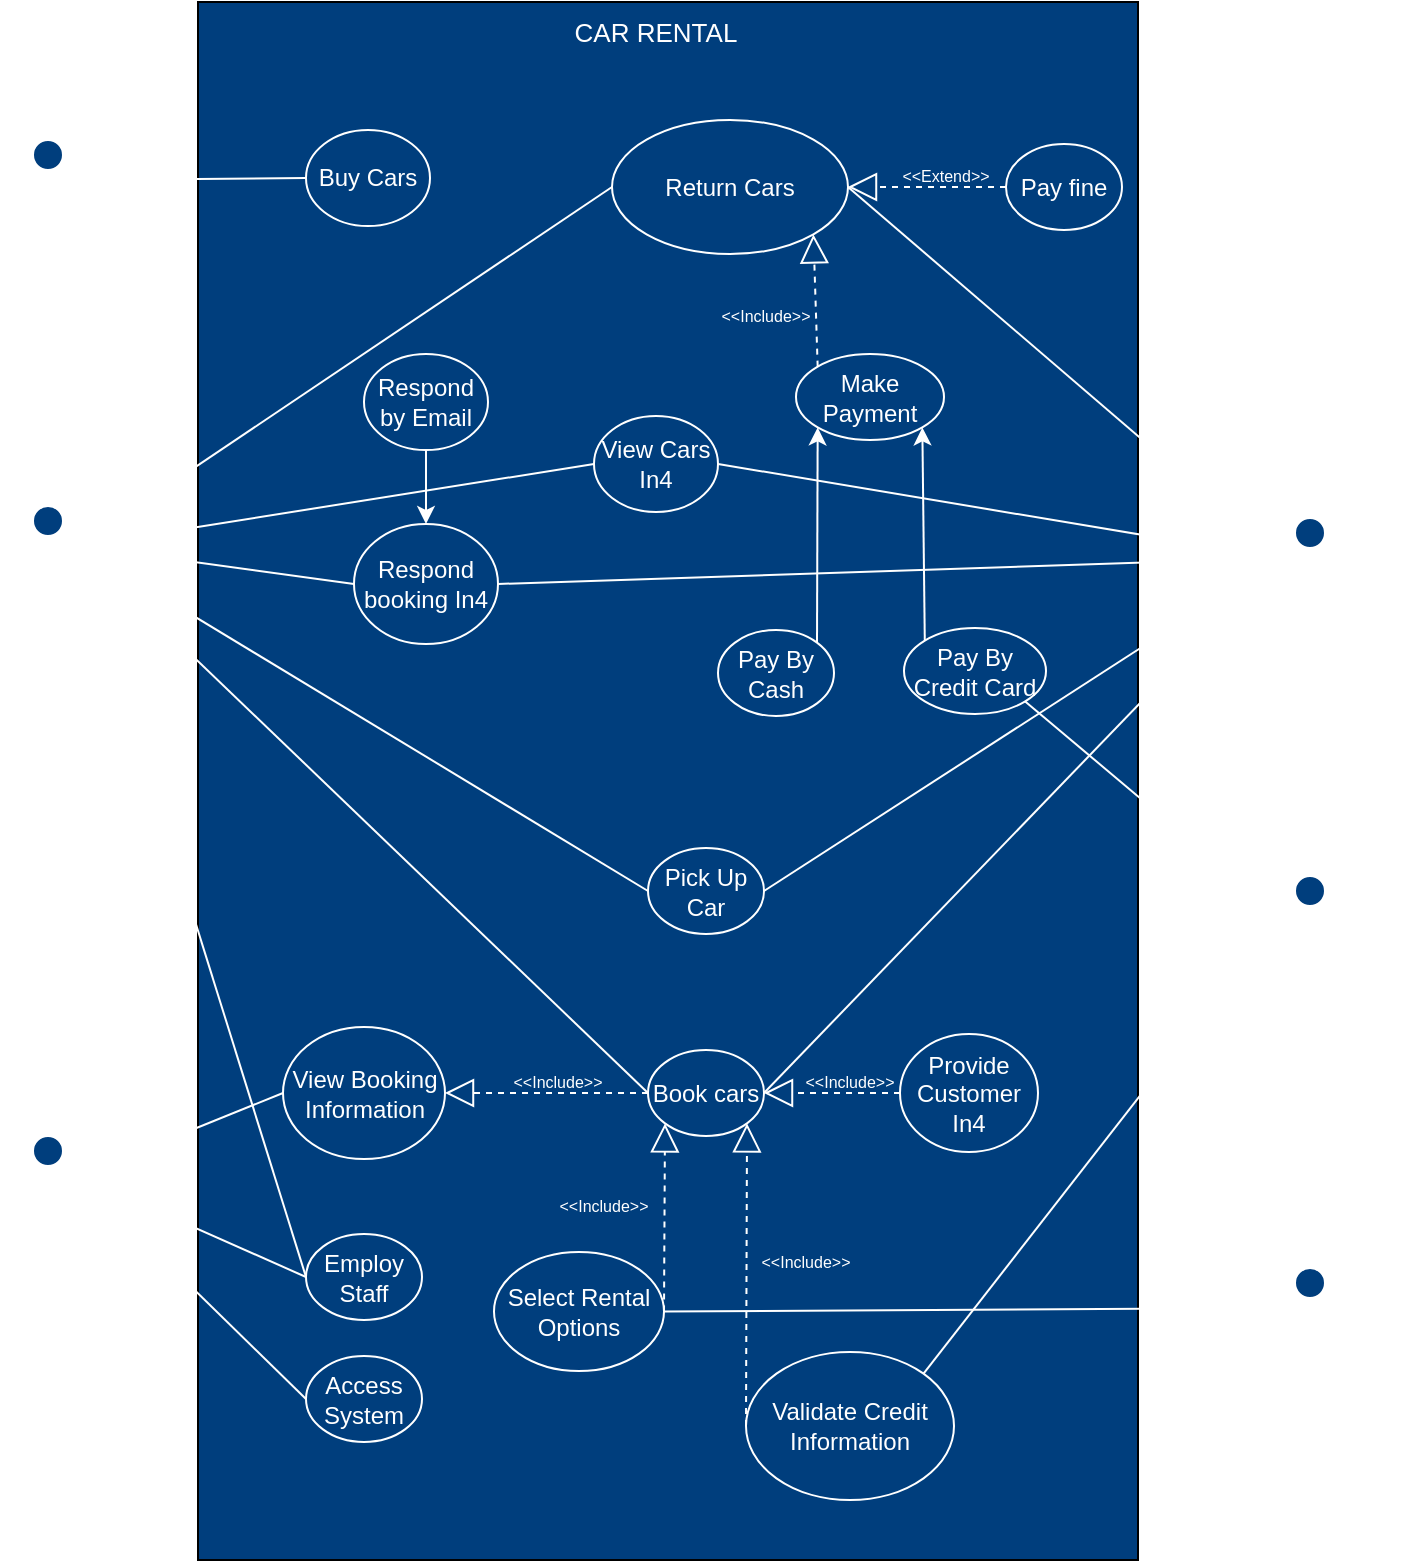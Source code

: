 <mxfile version="24.8.4">
  <diagram name="Page-1" id="Ev3-sXDfc9plQagzAYDV">
    <mxGraphModel dx="1909" dy="1096" grid="0" gridSize="10" guides="1" tooltips="1" connect="1" arrows="1" fold="1" page="1" pageScale="1" pageWidth="827" pageHeight="1169" background="#FFFFFF" math="0" shadow="0">
      <root>
        <mxCell id="0" />
        <mxCell id="1" parent="0" />
        <mxCell id="_uebAOKSwzyzQMGw8vvL-76" value="" style="group" vertex="1" connectable="0" parent="1">
          <mxGeometry x="83" y="86" width="661" height="779" as="geometry" />
        </mxCell>
        <mxCell id="_uebAOKSwzyzQMGw8vvL-1" value="" style="rounded=0;whiteSpace=wrap;html=1;fillColor=#003E7D;" vertex="1" parent="_uebAOKSwzyzQMGw8vvL-76">
          <mxGeometry x="90" width="470" height="779" as="geometry" />
        </mxCell>
        <mxCell id="_uebAOKSwzyzQMGw8vvL-2" value="&lt;font color=&quot;#ffffff&quot;&gt;Staff&lt;/font&gt;" style="shape=umlActor;verticalLabelPosition=bottom;verticalAlign=top;html=1;outlineConnect=0;strokeColor=#FFFFFF;fillColor=#003E7D;" vertex="1" parent="_uebAOKSwzyzQMGw8vvL-76">
          <mxGeometry y="252" width="30" height="60" as="geometry" />
        </mxCell>
        <mxCell id="_uebAOKSwzyzQMGw8vvL-3" value="&lt;font color=&quot;#ffffff&quot;&gt;Manager&lt;/font&gt;" style="shape=umlActor;verticalLabelPosition=bottom;verticalAlign=top;html=1;outlineConnect=0;strokeColor=#FFFFFF;fillColor=#003E7D;" vertex="1" parent="_uebAOKSwzyzQMGw8vvL-76">
          <mxGeometry y="567" width="30" height="60" as="geometry" />
        </mxCell>
        <mxCell id="_uebAOKSwzyzQMGw8vvL-5" value="&lt;font color=&quot;#ffffff&quot;&gt;Customer&lt;/font&gt;" style="shape=umlActor;verticalLabelPosition=bottom;verticalAlign=top;html=1;outlineConnect=0;strokeColor=#FFFFFF;fillColor=#003E7D;" vertex="1" parent="_uebAOKSwzyzQMGw8vvL-76">
          <mxGeometry x="631" y="258" width="30" height="60" as="geometry" />
        </mxCell>
        <mxCell id="_uebAOKSwzyzQMGw8vvL-9" value="&lt;font color=&quot;#ffffff&quot;&gt;Employ Staff&lt;/font&gt;" style="ellipse;whiteSpace=wrap;html=1;strokeColor=#FFFFFF;fillColor=#003E7D;" vertex="1" parent="_uebAOKSwzyzQMGw8vvL-76">
          <mxGeometry x="144" y="616" width="58" height="43" as="geometry" />
        </mxCell>
        <mxCell id="_uebAOKSwzyzQMGw8vvL-10" value="&lt;font color=&quot;#ffffff&quot;&gt;View Booking Information&lt;/font&gt;" style="ellipse;whiteSpace=wrap;html=1;strokeColor=#FFFFFF;fillColor=#003E7D;" vertex="1" parent="_uebAOKSwzyzQMGw8vvL-76">
          <mxGeometry x="132.5" y="512.5" width="81" height="66" as="geometry" />
        </mxCell>
        <mxCell id="_uebAOKSwzyzQMGw8vvL-11" value="&lt;font color=&quot;#ffffff&quot;&gt;Access System&lt;/font&gt;" style="ellipse;whiteSpace=wrap;html=1;strokeColor=#FFFFFF;fillColor=#003E7D;" vertex="1" parent="_uebAOKSwzyzQMGw8vvL-76">
          <mxGeometry x="144" y="677" width="58" height="43" as="geometry" />
        </mxCell>
        <mxCell id="_uebAOKSwzyzQMGw8vvL-12" value="&lt;font color=&quot;#ffffff&quot;&gt;Return Cars&lt;/font&gt;" style="ellipse;whiteSpace=wrap;html=1;strokeColor=#FFFFFF;fillColor=#003E7D;" vertex="1" parent="_uebAOKSwzyzQMGw8vvL-76">
          <mxGeometry x="297" y="59" width="118" height="67" as="geometry" />
        </mxCell>
        <mxCell id="_uebAOKSwzyzQMGw8vvL-13" value="&lt;font color=&quot;#ffffff&quot;&gt;View Cars In4&lt;/font&gt;" style="ellipse;whiteSpace=wrap;html=1;strokeColor=#FFFFFF;fillColor=#003E7D;" vertex="1" parent="_uebAOKSwzyzQMGw8vvL-76">
          <mxGeometry x="288" y="207" width="62" height="48" as="geometry" />
        </mxCell>
        <mxCell id="_uebAOKSwzyzQMGw8vvL-16" value="&lt;font color=&quot;#ffffff&quot;&gt;Make Payment&lt;/font&gt;" style="ellipse;whiteSpace=wrap;html=1;strokeColor=#FFFFFF;fillColor=#003E7D;" vertex="1" parent="_uebAOKSwzyzQMGw8vvL-76">
          <mxGeometry x="389" y="176" width="74" height="43" as="geometry" />
        </mxCell>
        <mxCell id="_uebAOKSwzyzQMGw8vvL-17" value="&lt;font color=&quot;#ffffff&quot;&gt;Pick Up Car&lt;/font&gt;" style="ellipse;whiteSpace=wrap;html=1;strokeColor=#FFFFFF;fillColor=#003E7D;" vertex="1" parent="_uebAOKSwzyzQMGw8vvL-76">
          <mxGeometry x="315" y="423" width="58" height="43" as="geometry" />
        </mxCell>
        <mxCell id="_uebAOKSwzyzQMGw8vvL-18" value="&lt;font color=&quot;#ffffff&quot;&gt;Pay By Cash&lt;/font&gt;" style="ellipse;whiteSpace=wrap;html=1;strokeColor=#FFFFFF;fillColor=#003E7D;" vertex="1" parent="_uebAOKSwzyzQMGw8vvL-76">
          <mxGeometry x="350" y="314" width="58" height="43" as="geometry" />
        </mxCell>
        <mxCell id="_uebAOKSwzyzQMGw8vvL-19" value="&lt;font color=&quot;#ffffff&quot;&gt;Pay By Credit Card&lt;/font&gt;" style="ellipse;whiteSpace=wrap;html=1;strokeColor=#FFFFFF;fillColor=#003E7D;" vertex="1" parent="_uebAOKSwzyzQMGw8vvL-76">
          <mxGeometry x="443" y="313" width="71" height="43" as="geometry" />
        </mxCell>
        <mxCell id="_uebAOKSwzyzQMGw8vvL-20" value="&lt;font color=&quot;#ffffff&quot;&gt;Book cars&lt;/font&gt;" style="ellipse;whiteSpace=wrap;html=1;strokeColor=#FFFFFF;fillColor=#003E7D;" vertex="1" parent="_uebAOKSwzyzQMGw8vvL-76">
          <mxGeometry x="315" y="524" width="58" height="43" as="geometry" />
        </mxCell>
        <mxCell id="_uebAOKSwzyzQMGw8vvL-22" value="&lt;font color=&quot;#ffffff&quot;&gt;Provide Customer In4&lt;/font&gt;" style="ellipse;whiteSpace=wrap;html=1;strokeColor=#FFFFFF;fillColor=#003E7D;" vertex="1" parent="_uebAOKSwzyzQMGw8vvL-76">
          <mxGeometry x="441" y="516" width="69" height="59" as="geometry" />
        </mxCell>
        <mxCell id="_uebAOKSwzyzQMGw8vvL-23" value="&lt;font color=&quot;#ffffff&quot;&gt;Respond by Email&lt;/font&gt;" style="ellipse;whiteSpace=wrap;html=1;strokeColor=#FFFFFF;fillColor=#003E7D;" vertex="1" parent="_uebAOKSwzyzQMGw8vvL-76">
          <mxGeometry x="173" y="176" width="62" height="48" as="geometry" />
        </mxCell>
        <mxCell id="_uebAOKSwzyzQMGw8vvL-24" value="&lt;font color=&quot;#ffffff&quot;&gt;Respond booking In4&lt;/font&gt;" style="ellipse;whiteSpace=wrap;html=1;strokeColor=#FFFFFF;fillColor=#003E7D;" vertex="1" parent="_uebAOKSwzyzQMGw8vvL-76">
          <mxGeometry x="168" y="261" width="72" height="60" as="geometry" />
        </mxCell>
        <mxCell id="_uebAOKSwzyzQMGw8vvL-25" value="&lt;font color=&quot;#ffffff&quot;&gt;Pay fine&lt;/font&gt;" style="ellipse;whiteSpace=wrap;html=1;strokeColor=#FFFFFF;fillColor=#003E7D;" vertex="1" parent="_uebAOKSwzyzQMGw8vvL-76">
          <mxGeometry x="494" y="71" width="58" height="43" as="geometry" />
        </mxCell>
        <mxCell id="_uebAOKSwzyzQMGw8vvL-26" value="&lt;font color=&quot;#ffffff&quot;&gt;Validate Credit Information&lt;/font&gt;" style="ellipse;whiteSpace=wrap;html=1;strokeColor=#FFFFFF;fillColor=#003E7D;" vertex="1" parent="_uebAOKSwzyzQMGw8vvL-76">
          <mxGeometry x="364" y="675" width="104" height="74" as="geometry" />
        </mxCell>
        <mxCell id="_uebAOKSwzyzQMGw8vvL-27" value="&lt;font color=&quot;#ffffff&quot;&gt;Select Rental Options&lt;/font&gt;" style="ellipse;whiteSpace=wrap;html=1;strokeColor=#FFFFFF;fillColor=#003E7D;" vertex="1" parent="_uebAOKSwzyzQMGw8vvL-76">
          <mxGeometry x="238" y="625" width="85" height="59.5" as="geometry" />
        </mxCell>
        <mxCell id="_uebAOKSwzyzQMGw8vvL-30" value="" style="endArrow=none;html=1;rounded=0;exitX=1;exitY=0.333;exitDx=0;exitDy=0;exitPerimeter=0;entryX=0;entryY=0.5;entryDx=0;entryDy=0;strokeColor=#FFFFFF;" edge="1" parent="_uebAOKSwzyzQMGw8vvL-76" source="_uebAOKSwzyzQMGw8vvL-2" target="_uebAOKSwzyzQMGw8vvL-24">
          <mxGeometry width="50" height="50" relative="1" as="geometry">
            <mxPoint x="159" y="508" as="sourcePoint" />
            <mxPoint x="209" y="458" as="targetPoint" />
          </mxGeometry>
        </mxCell>
        <mxCell id="_uebAOKSwzyzQMGw8vvL-31" value="" style="endArrow=none;html=1;rounded=0;entryX=0;entryY=0.5;entryDx=0;entryDy=0;strokeColor=#FFFFFF;exitX=1;exitY=0.333;exitDx=0;exitDy=0;exitPerimeter=0;" edge="1" parent="_uebAOKSwzyzQMGw8vvL-76" source="_uebAOKSwzyzQMGw8vvL-2" target="_uebAOKSwzyzQMGw8vvL-13">
          <mxGeometry width="50" height="50" relative="1" as="geometry">
            <mxPoint x="62" y="282" as="sourcePoint" />
            <mxPoint x="147" y="331" as="targetPoint" />
          </mxGeometry>
        </mxCell>
        <mxCell id="_uebAOKSwzyzQMGw8vvL-32" value="" style="endArrow=none;html=1;rounded=0;entryX=1;entryY=0.5;entryDx=0;entryDy=0;exitX=0;exitY=0.333;exitDx=0;exitDy=0;exitPerimeter=0;strokeColor=#FFFFFF;" edge="1" parent="_uebAOKSwzyzQMGw8vvL-76" source="_uebAOKSwzyzQMGw8vvL-5" target="_uebAOKSwzyzQMGw8vvL-13">
          <mxGeometry width="50" height="50" relative="1" as="geometry">
            <mxPoint x="602" y="242" as="sourcePoint" />
            <mxPoint x="157" y="341" as="targetPoint" />
          </mxGeometry>
        </mxCell>
        <mxCell id="_uebAOKSwzyzQMGw8vvL-33" value="" style="endArrow=none;html=1;rounded=0;entryX=0;entryY=0.5;entryDx=0;entryDy=0;strokeColor=#FFFFFF;exitX=1;exitY=0.333;exitDx=0;exitDy=0;exitPerimeter=0;" edge="1" parent="_uebAOKSwzyzQMGw8vvL-76" source="_uebAOKSwzyzQMGw8vvL-2" target="_uebAOKSwzyzQMGw8vvL-12">
          <mxGeometry width="50" height="50" relative="1" as="geometry">
            <mxPoint x="44" y="301" as="sourcePoint" />
            <mxPoint x="350" y="270" as="targetPoint" />
          </mxGeometry>
        </mxCell>
        <mxCell id="_uebAOKSwzyzQMGw8vvL-34" value="" style="endArrow=none;html=1;rounded=0;entryX=1;entryY=0.5;entryDx=0;entryDy=0;exitX=0;exitY=0.333;exitDx=0;exitDy=0;exitPerimeter=0;strokeColor=#FFFFFF;" edge="1" parent="_uebAOKSwzyzQMGw8vvL-76" source="_uebAOKSwzyzQMGw8vvL-5" target="_uebAOKSwzyzQMGw8vvL-12">
          <mxGeometry width="50" height="50" relative="1" as="geometry">
            <mxPoint x="651" y="298" as="sourcePoint" />
            <mxPoint x="360" y="280" as="targetPoint" />
          </mxGeometry>
        </mxCell>
        <mxCell id="_uebAOKSwzyzQMGw8vvL-35" value="" style="endArrow=none;html=1;rounded=0;entryX=1;entryY=0.333;entryDx=0;entryDy=0;exitX=0;exitY=0.5;exitDx=0;exitDy=0;strokeColor=#FFFFFF;entryPerimeter=0;" edge="1" parent="_uebAOKSwzyzQMGw8vvL-76" source="_uebAOKSwzyzQMGw8vvL-20" target="_uebAOKSwzyzQMGw8vvL-2">
          <mxGeometry width="50" height="50" relative="1" as="geometry">
            <mxPoint x="661" y="308" as="sourcePoint" />
            <mxPoint x="370" y="290" as="targetPoint" />
          </mxGeometry>
        </mxCell>
        <mxCell id="_uebAOKSwzyzQMGw8vvL-36" value="" style="endArrow=none;html=1;rounded=0;entryX=0;entryY=0.333;entryDx=0;entryDy=0;exitX=1;exitY=0.5;exitDx=0;exitDy=0;strokeColor=#FFFFFF;entryPerimeter=0;" edge="1" parent="_uebAOKSwzyzQMGw8vvL-76" source="_uebAOKSwzyzQMGw8vvL-20" target="_uebAOKSwzyzQMGw8vvL-5">
          <mxGeometry width="50" height="50" relative="1" as="geometry">
            <mxPoint x="325" y="555" as="sourcePoint" />
            <mxPoint x="40" y="282" as="targetPoint" />
          </mxGeometry>
        </mxCell>
        <mxCell id="_uebAOKSwzyzQMGw8vvL-37" value="" style="endArrow=none;html=1;rounded=0;entryX=1;entryY=0.333;entryDx=0;entryDy=0;exitX=0;exitY=0.5;exitDx=0;exitDy=0;strokeColor=#FFFFFF;entryPerimeter=0;" edge="1" parent="_uebAOKSwzyzQMGw8vvL-76" source="_uebAOKSwzyzQMGw8vvL-10" target="_uebAOKSwzyzQMGw8vvL-3">
          <mxGeometry width="50" height="50" relative="1" as="geometry">
            <mxPoint x="325" y="555" as="sourcePoint" />
            <mxPoint x="40" y="282" as="targetPoint" />
          </mxGeometry>
        </mxCell>
        <mxCell id="_uebAOKSwzyzQMGw8vvL-38" value="" style="endArrow=none;html=1;rounded=0;entryX=1;entryY=0.333;entryDx=0;entryDy=0;exitX=0;exitY=0.5;exitDx=0;exitDy=0;strokeColor=#FFFFFF;entryPerimeter=0;" edge="1" parent="_uebAOKSwzyzQMGw8vvL-76" source="_uebAOKSwzyzQMGw8vvL-9" target="_uebAOKSwzyzQMGw8vvL-3">
          <mxGeometry width="50" height="50" relative="1" as="geometry">
            <mxPoint x="143" y="555" as="sourcePoint" />
            <mxPoint x="40" y="597" as="targetPoint" />
          </mxGeometry>
        </mxCell>
        <mxCell id="_uebAOKSwzyzQMGw8vvL-39" value="" style="endArrow=none;html=1;rounded=0;entryX=1;entryY=0.333;entryDx=0;entryDy=0;exitX=0;exitY=0.5;exitDx=0;exitDy=0;strokeColor=#FFFFFF;entryPerimeter=0;" edge="1" parent="_uebAOKSwzyzQMGw8vvL-76" source="_uebAOKSwzyzQMGw8vvL-11" target="_uebAOKSwzyzQMGw8vvL-3">
          <mxGeometry width="50" height="50" relative="1" as="geometry">
            <mxPoint x="154" y="648" as="sourcePoint" />
            <mxPoint x="40" y="597" as="targetPoint" />
          </mxGeometry>
        </mxCell>
        <mxCell id="_uebAOKSwzyzQMGw8vvL-41" value="" style="endArrow=none;html=1;rounded=0;entryX=1;entryY=0.5;entryDx=0;entryDy=0;exitX=0;exitY=0.333;exitDx=0;exitDy=0;exitPerimeter=0;strokeColor=#FFFFFF;" edge="1" parent="_uebAOKSwzyzQMGw8vvL-76" source="_uebAOKSwzyzQMGw8vvL-5" target="_uebAOKSwzyzQMGw8vvL-24">
          <mxGeometry width="50" height="50" relative="1" as="geometry">
            <mxPoint x="641" y="288" as="sourcePoint" />
            <mxPoint x="350" y="270" as="targetPoint" />
          </mxGeometry>
        </mxCell>
        <mxCell id="_uebAOKSwzyzQMGw8vvL-42" value="&lt;font color=&quot;#ffffff&quot;&gt;CEO&lt;/font&gt;" style="shape=umlActor;verticalLabelPosition=bottom;verticalAlign=top;html=1;outlineConnect=0;strokeColor=#FFFFFF;fillColor=#003E7D;" vertex="1" parent="_uebAOKSwzyzQMGw8vvL-76">
          <mxGeometry y="69" width="30" height="60" as="geometry" />
        </mxCell>
        <mxCell id="_uebAOKSwzyzQMGw8vvL-43" value="&lt;font color=&quot;#ffffff&quot;&gt;Buy Cars&lt;/font&gt;" style="ellipse;whiteSpace=wrap;html=1;strokeColor=#FFFFFF;fillColor=#003E7D;" vertex="1" parent="_uebAOKSwzyzQMGw8vvL-76">
          <mxGeometry x="144" y="64" width="62" height="48" as="geometry" />
        </mxCell>
        <mxCell id="_uebAOKSwzyzQMGw8vvL-44" value="" style="endArrow=none;html=1;rounded=0;entryX=0;entryY=0.333;entryDx=0;entryDy=0;exitX=1;exitY=0.5;exitDx=0;exitDy=0;strokeColor=#FFFFFF;entryPerimeter=0;" edge="1" parent="_uebAOKSwzyzQMGw8vvL-76" source="_uebAOKSwzyzQMGw8vvL-17" target="_uebAOKSwzyzQMGw8vvL-5">
          <mxGeometry width="50" height="50" relative="1" as="geometry">
            <mxPoint x="383" y="556" as="sourcePoint" />
            <mxPoint x="641" y="288" as="targetPoint" />
          </mxGeometry>
        </mxCell>
        <mxCell id="_uebAOKSwzyzQMGw8vvL-45" value="" style="endArrow=none;html=1;rounded=0;entryX=1;entryY=0.333;entryDx=0;entryDy=0;exitX=0;exitY=0.5;exitDx=0;exitDy=0;strokeColor=#FFFFFF;entryPerimeter=0;" edge="1" parent="_uebAOKSwzyzQMGw8vvL-76" source="_uebAOKSwzyzQMGw8vvL-17" target="_uebAOKSwzyzQMGw8vvL-2">
          <mxGeometry width="50" height="50" relative="1" as="geometry">
            <mxPoint x="383" y="455" as="sourcePoint" />
            <mxPoint x="641" y="288" as="targetPoint" />
          </mxGeometry>
        </mxCell>
        <mxCell id="_uebAOKSwzyzQMGw8vvL-46" value="" style="endArrow=classic;html=1;rounded=0;strokeColor=#FFFFFF;entryX=0;entryY=1;entryDx=0;entryDy=0;exitX=1;exitY=0;exitDx=0;exitDy=0;" edge="1" parent="_uebAOKSwzyzQMGw8vvL-76" source="_uebAOKSwzyzQMGw8vvL-18" target="_uebAOKSwzyzQMGw8vvL-16">
          <mxGeometry width="50" height="50" relative="1" as="geometry">
            <mxPoint x="253" y="417" as="sourcePoint" />
            <mxPoint x="303" y="367" as="targetPoint" />
          </mxGeometry>
        </mxCell>
        <mxCell id="_uebAOKSwzyzQMGw8vvL-47" value="" style="endArrow=classic;html=1;rounded=0;strokeColor=#FFFFFF;entryX=1;entryY=1;entryDx=0;entryDy=0;exitX=0;exitY=0;exitDx=0;exitDy=0;" edge="1" parent="_uebAOKSwzyzQMGw8vvL-76" source="_uebAOKSwzyzQMGw8vvL-19" target="_uebAOKSwzyzQMGw8vvL-16">
          <mxGeometry width="50" height="50" relative="1" as="geometry">
            <mxPoint x="408" y="323" as="sourcePoint" />
            <mxPoint x="408" y="222" as="targetPoint" />
          </mxGeometry>
        </mxCell>
        <mxCell id="_uebAOKSwzyzQMGw8vvL-48" value="" style="endArrow=none;html=1;rounded=0;entryX=1;entryY=0.333;entryDx=0;entryDy=0;exitX=0;exitY=0.5;exitDx=0;exitDy=0;strokeColor=#FFFFFF;entryPerimeter=0;" edge="1" parent="_uebAOKSwzyzQMGw8vvL-76" source="_uebAOKSwzyzQMGw8vvL-9" target="_uebAOKSwzyzQMGw8vvL-2">
          <mxGeometry width="50" height="50" relative="1" as="geometry">
            <mxPoint x="325" y="556" as="sourcePoint" />
            <mxPoint x="40" y="282" as="targetPoint" />
          </mxGeometry>
        </mxCell>
        <mxCell id="_uebAOKSwzyzQMGw8vvL-49" value="" style="endArrow=none;html=1;rounded=0;entryX=0;entryY=0.5;entryDx=0;entryDy=0;strokeColor=#FFFFFF;exitX=1;exitY=0.333;exitDx=0;exitDy=0;exitPerimeter=0;" edge="1" parent="_uebAOKSwzyzQMGw8vvL-76" source="_uebAOKSwzyzQMGw8vvL-42" target="_uebAOKSwzyzQMGw8vvL-43">
          <mxGeometry width="50" height="50" relative="1" as="geometry">
            <mxPoint x="40" y="282" as="sourcePoint" />
            <mxPoint x="364" y="106" as="targetPoint" />
          </mxGeometry>
        </mxCell>
        <mxCell id="_uebAOKSwzyzQMGw8vvL-54" value="" style="endArrow=block;dashed=1;endFill=0;endSize=12;html=1;rounded=0;entryX=1;entryY=0.5;entryDx=0;entryDy=0;exitX=0;exitY=0.5;exitDx=0;exitDy=0;strokeColor=#FFFFFF;" edge="1" parent="_uebAOKSwzyzQMGw8vvL-76" source="_uebAOKSwzyzQMGw8vvL-25" target="_uebAOKSwzyzQMGw8vvL-12">
          <mxGeometry width="160" relative="1" as="geometry">
            <mxPoint x="196" y="243" as="sourcePoint" />
            <mxPoint x="356" y="243" as="targetPoint" />
          </mxGeometry>
        </mxCell>
        <mxCell id="_uebAOKSwzyzQMGw8vvL-55" value="" style="endArrow=block;dashed=1;endFill=0;endSize=12;html=1;rounded=0;entryX=1;entryY=1;entryDx=0;entryDy=0;exitX=0;exitY=0;exitDx=0;exitDy=0;strokeColor=#FFFFFF;" edge="1" parent="_uebAOKSwzyzQMGw8vvL-76" source="_uebAOKSwzyzQMGw8vvL-16" target="_uebAOKSwzyzQMGw8vvL-12">
          <mxGeometry width="160" relative="1" as="geometry">
            <mxPoint x="505" y="105" as="sourcePoint" />
            <mxPoint x="428" y="106" as="targetPoint" />
          </mxGeometry>
        </mxCell>
        <mxCell id="_uebAOKSwzyzQMGw8vvL-56" value="" style="endArrow=block;dashed=1;endFill=0;endSize=12;html=1;rounded=0;entryX=1;entryY=0.5;entryDx=0;entryDy=0;exitX=0;exitY=0.5;exitDx=0;exitDy=0;strokeColor=#FFFFFF;" edge="1" parent="_uebAOKSwzyzQMGw8vvL-76" source="_uebAOKSwzyzQMGw8vvL-22" target="_uebAOKSwzyzQMGw8vvL-20">
          <mxGeometry width="160" relative="1" as="geometry">
            <mxPoint x="432" y="575" as="sourcePoint" />
            <mxPoint x="353" y="575" as="targetPoint" />
          </mxGeometry>
        </mxCell>
        <mxCell id="_uebAOKSwzyzQMGw8vvL-57" value="" style="endArrow=block;dashed=1;endFill=0;endSize=12;html=1;rounded=0;exitX=0;exitY=0.5;exitDx=0;exitDy=0;strokeColor=#FFFFFF;entryX=1;entryY=1;entryDx=0;entryDy=0;" edge="1" parent="_uebAOKSwzyzQMGw8vvL-76" source="_uebAOKSwzyzQMGw8vvL-26" target="_uebAOKSwzyzQMGw8vvL-20">
          <mxGeometry width="160" relative="1" as="geometry">
            <mxPoint x="432" y="556" as="sourcePoint" />
            <mxPoint x="383" y="556" as="targetPoint" />
          </mxGeometry>
        </mxCell>
        <mxCell id="_uebAOKSwzyzQMGw8vvL-58" value="" style="endArrow=block;dashed=1;endFill=0;endSize=12;html=1;rounded=0;exitX=1;exitY=0.5;exitDx=0;exitDy=0;strokeColor=#FFFFFF;entryX=0;entryY=1;entryDx=0;entryDy=0;" edge="1" parent="_uebAOKSwzyzQMGw8vvL-76" source="_uebAOKSwzyzQMGw8vvL-27" target="_uebAOKSwzyzQMGw8vvL-20">
          <mxGeometry width="160" relative="1" as="geometry">
            <mxPoint x="378" y="722" as="sourcePoint" />
            <mxPoint x="375" y="571" as="targetPoint" />
          </mxGeometry>
        </mxCell>
        <mxCell id="_uebAOKSwzyzQMGw8vvL-59" value="" style="endArrow=block;dashed=1;endFill=0;endSize=12;html=1;rounded=0;exitX=0;exitY=0.5;exitDx=0;exitDy=0;strokeColor=#FFFFFF;entryX=1;entryY=0.5;entryDx=0;entryDy=0;" edge="1" parent="_uebAOKSwzyzQMGw8vvL-76" source="_uebAOKSwzyzQMGw8vvL-20" target="_uebAOKSwzyzQMGw8vvL-10">
          <mxGeometry width="160" relative="1" as="geometry">
            <mxPoint x="335" y="722" as="sourcePoint" />
            <mxPoint x="333" y="571" as="targetPoint" />
          </mxGeometry>
        </mxCell>
        <mxCell id="_uebAOKSwzyzQMGw8vvL-60" value="" style="endArrow=classic;html=1;rounded=0;strokeColor=#FFFFFF;entryX=0.5;entryY=0;entryDx=0;entryDy=0;exitX=0.5;exitY=1;exitDx=0;exitDy=0;" edge="1" parent="_uebAOKSwzyzQMGw8vvL-76" source="_uebAOKSwzyzQMGw8vvL-23" target="_uebAOKSwzyzQMGw8vvL-24">
          <mxGeometry width="50" height="50" relative="1" as="geometry">
            <mxPoint x="410" y="330" as="sourcePoint" />
            <mxPoint x="410" y="223" as="targetPoint" />
          </mxGeometry>
        </mxCell>
        <mxCell id="_uebAOKSwzyzQMGw8vvL-62" value="&lt;font style=&quot;font-size: 8px;&quot; color=&quot;#ffffff&quot;&gt;&amp;lt;&amp;lt;Extend&amp;gt;&amp;gt;&lt;/font&gt;" style="text;html=1;align=center;verticalAlign=middle;whiteSpace=wrap;rounded=0;" vertex="1" parent="_uebAOKSwzyzQMGw8vvL-76">
          <mxGeometry x="434" y="71" width="60" height="30" as="geometry" />
        </mxCell>
        <mxCell id="_uebAOKSwzyzQMGw8vvL-63" value="&lt;font style=&quot;font-size: 8px;&quot; color=&quot;#ffffff&quot;&gt;&amp;lt;&amp;lt;Include&amp;gt;&amp;gt;&lt;/font&gt;" style="text;html=1;align=center;verticalAlign=middle;whiteSpace=wrap;rounded=0;" vertex="1" parent="_uebAOKSwzyzQMGw8vvL-76">
          <mxGeometry x="344" y="141" width="60" height="30" as="geometry" />
        </mxCell>
        <mxCell id="_uebAOKSwzyzQMGw8vvL-64" value="&lt;font style=&quot;font-size: 8px;&quot; color=&quot;#ffffff&quot;&gt;&amp;lt;&amp;lt;Include&amp;gt;&amp;gt;&lt;/font&gt;" style="text;html=1;align=center;verticalAlign=middle;whiteSpace=wrap;rounded=0;" vertex="1" parent="_uebAOKSwzyzQMGw8vvL-76">
          <mxGeometry x="386" y="524" width="60" height="30" as="geometry" />
        </mxCell>
        <mxCell id="_uebAOKSwzyzQMGw8vvL-65" value="&lt;font style=&quot;font-size: 8px;&quot; color=&quot;#ffffff&quot;&gt;&amp;lt;&amp;lt;Include&amp;gt;&amp;gt;&lt;/font&gt;" style="text;html=1;align=center;verticalAlign=middle;whiteSpace=wrap;rounded=0;" vertex="1" parent="_uebAOKSwzyzQMGw8vvL-76">
          <mxGeometry x="240" y="524" width="60" height="30" as="geometry" />
        </mxCell>
        <mxCell id="_uebAOKSwzyzQMGw8vvL-66" value="&lt;font style=&quot;font-size: 8px;&quot; color=&quot;#ffffff&quot;&gt;&amp;lt;&amp;lt;Include&amp;gt;&amp;gt;&lt;/font&gt;" style="text;html=1;align=center;verticalAlign=middle;whiteSpace=wrap;rounded=0;" vertex="1" parent="_uebAOKSwzyzQMGw8vvL-76">
          <mxGeometry x="364" y="614" width="60" height="30" as="geometry" />
        </mxCell>
        <mxCell id="_uebAOKSwzyzQMGw8vvL-67" value="&lt;font style=&quot;font-size: 8px;&quot; color=&quot;#ffffff&quot;&gt;&amp;lt;&amp;lt;Include&amp;gt;&amp;gt;&lt;/font&gt;" style="text;html=1;align=center;verticalAlign=middle;whiteSpace=wrap;rounded=0;" vertex="1" parent="_uebAOKSwzyzQMGw8vvL-76">
          <mxGeometry x="263" y="586" width="60" height="30" as="geometry" />
        </mxCell>
        <mxCell id="_uebAOKSwzyzQMGw8vvL-68" value="&lt;font color=&quot;#ffffff&quot;&gt;Insurance Comp.&lt;/font&gt;" style="shape=umlActor;verticalLabelPosition=bottom;verticalAlign=top;html=1;outlineConnect=0;strokeColor=#FFFFFF;fillColor=#003E7D;" vertex="1" parent="_uebAOKSwzyzQMGw8vvL-76">
          <mxGeometry x="631" y="633" width="30" height="60" as="geometry" />
        </mxCell>
        <mxCell id="_uebAOKSwzyzQMGw8vvL-69" value="" style="endArrow=none;html=1;rounded=0;exitX=1;exitY=0.5;exitDx=0;exitDy=0;strokeColor=#FFFFFF;entryX=0;entryY=0.333;entryDx=0;entryDy=0;entryPerimeter=0;" edge="1" parent="_uebAOKSwzyzQMGw8vvL-76" source="_uebAOKSwzyzQMGw8vvL-27" target="_uebAOKSwzyzQMGw8vvL-68">
          <mxGeometry width="50" height="50" relative="1" as="geometry">
            <mxPoint x="463" y="696" as="sourcePoint" />
            <mxPoint x="640" y="290" as="targetPoint" />
          </mxGeometry>
        </mxCell>
        <mxCell id="_uebAOKSwzyzQMGw8vvL-70" value="&lt;font color=&quot;#ffffff&quot;&gt;Bank&lt;/font&gt;" style="shape=umlActor;verticalLabelPosition=bottom;verticalAlign=top;html=1;outlineConnect=0;strokeColor=#FFFFFF;fillColor=#003E7D;" vertex="1" parent="_uebAOKSwzyzQMGw8vvL-76">
          <mxGeometry x="631" y="437" width="30" height="60" as="geometry" />
        </mxCell>
        <mxCell id="_uebAOKSwzyzQMGw8vvL-71" value="" style="endArrow=none;html=1;rounded=0;entryX=0;entryY=0.333;entryDx=0;entryDy=0;exitX=1;exitY=1;exitDx=0;exitDy=0;strokeColor=#FFFFFF;entryPerimeter=0;" edge="1" parent="_uebAOKSwzyzQMGw8vvL-76" source="_uebAOKSwzyzQMGw8vvL-19" target="_uebAOKSwzyzQMGw8vvL-70">
          <mxGeometry width="50" height="50" relative="1" as="geometry">
            <mxPoint x="383" y="556" as="sourcePoint" />
            <mxPoint x="641" y="288" as="targetPoint" />
          </mxGeometry>
        </mxCell>
        <mxCell id="_uebAOKSwzyzQMGw8vvL-72" value="" style="endArrow=none;html=1;rounded=0;entryX=0;entryY=0.333;entryDx=0;entryDy=0;exitX=1;exitY=0;exitDx=0;exitDy=0;strokeColor=#FFFFFF;entryPerimeter=0;" edge="1" parent="_uebAOKSwzyzQMGw8vvL-76" source="_uebAOKSwzyzQMGw8vvL-26" target="_uebAOKSwzyzQMGw8vvL-70">
          <mxGeometry width="50" height="50" relative="1" as="geometry">
            <mxPoint x="514" y="360" as="sourcePoint" />
            <mxPoint x="641" y="467" as="targetPoint" />
          </mxGeometry>
        </mxCell>
        <mxCell id="_uebAOKSwzyzQMGw8vvL-73" value="&lt;font color=&quot;#ffffff&quot; style=&quot;font-size: 13px;&quot;&gt;CAR RENTAL&lt;/font&gt;" style="text;html=1;align=center;verticalAlign=middle;whiteSpace=wrap;rounded=0;" vertex="1" parent="_uebAOKSwzyzQMGw8vvL-76">
          <mxGeometry x="270" width="98" height="30" as="geometry" />
        </mxCell>
      </root>
    </mxGraphModel>
  </diagram>
</mxfile>
